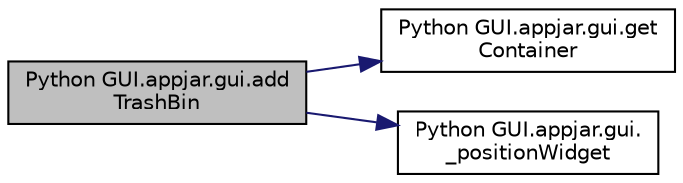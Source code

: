 digraph "Python GUI.appjar.gui.addTrashBin"
{
  edge [fontname="Helvetica",fontsize="10",labelfontname="Helvetica",labelfontsize="10"];
  node [fontname="Helvetica",fontsize="10",shape=record];
  rankdir="LR";
  Node760 [label="Python GUI.appjar.gui.add\lTrashBin",height=0.2,width=0.4,color="black", fillcolor="grey75", style="filled", fontcolor="black"];
  Node760 -> Node761 [color="midnightblue",fontsize="10",style="solid",fontname="Helvetica"];
  Node761 [label="Python GUI.appjar.gui.get\lContainer",height=0.2,width=0.4,color="black", fillcolor="white", style="filled",URL="$class_python_01_g_u_i_1_1appjar_1_1gui.html#aa89c83e95e3952f6cc39fc23dffa15ce"];
  Node760 -> Node762 [color="midnightblue",fontsize="10",style="solid",fontname="Helvetica"];
  Node762 [label="Python GUI.appjar.gui.\l_positionWidget",height=0.2,width=0.4,color="black", fillcolor="white", style="filled",URL="$class_python_01_g_u_i_1_1appjar_1_1gui.html#a994cf4bbd47f434233271d3d8b0eb4c6"];
}
